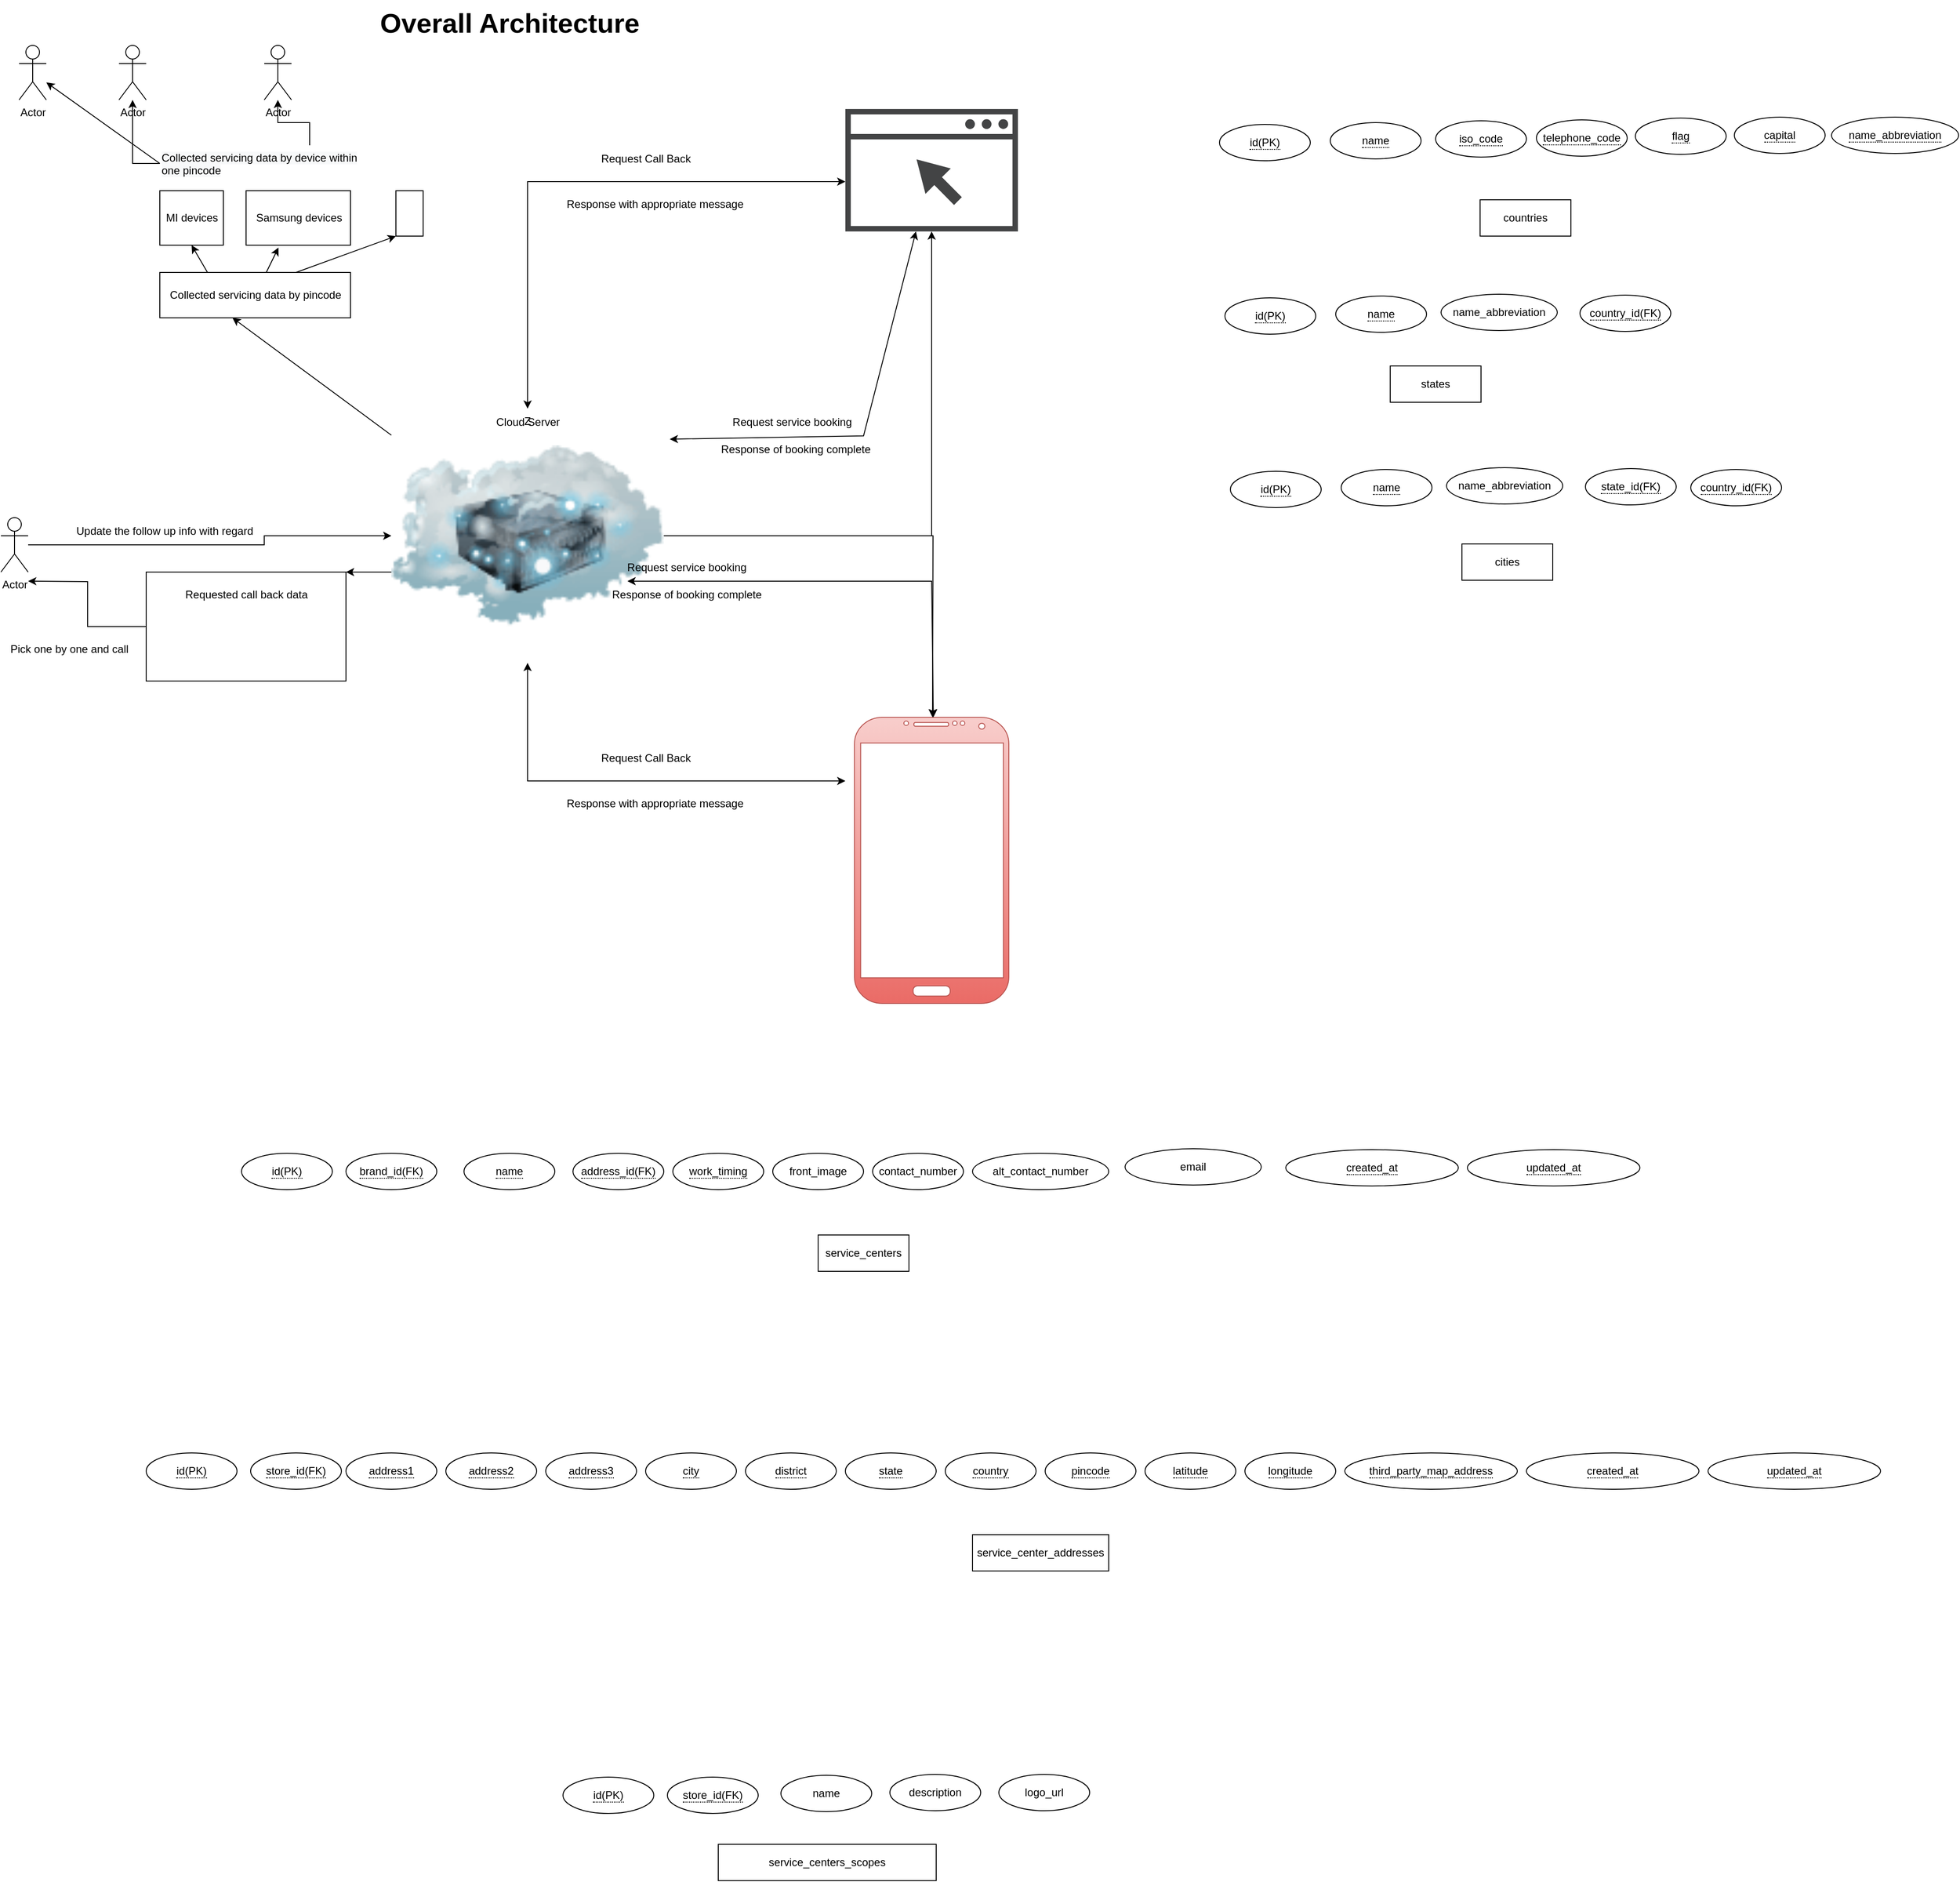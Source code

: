 <mxfile version="20.2.3" type="google"><diagram id="f_YAQ6vAk-uw1AOjDDBi" name="Page-1"><mxGraphModel grid="0" page="0" gridSize="10" guides="0" tooltips="1" connect="0" arrows="0" fold="1" pageScale="1" pageWidth="1200" pageHeight="1920" background="none" math="0" shadow="0"><root><mxCell id="0"/><mxCell id="1" parent="0"/><mxCell id="ULl6VOuViagiLzobOVL2-4" value="Z" style="group" connectable="0" vertex="1" parent="1"><mxGeometry x="470" y="450" width="300" height="280" as="geometry"/></mxCell><mxCell id="ULl6VOuViagiLzobOVL2-1" value="" style="image;html=1;image=img/lib/clip_art/networking/Cloud_Server_128x128.png" vertex="1" parent="ULl6VOuViagiLzobOVL2-4"><mxGeometry width="300" height="280" as="geometry"/></mxCell><mxCell id="ULl6VOuViagiLzobOVL2-3" value="Cloud Server" style="text;html=1;resizable=0;autosize=1;align=center;verticalAlign=middle;points=[];fillColor=none;strokeColor=none;rounded=0;" vertex="1" parent="ULl6VOuViagiLzobOVL2-4"><mxGeometry x="105" width="90" height="30" as="geometry"/></mxCell><mxCell id="ULl6VOuViagiLzobOVL2-5" value="" style="verticalLabelPosition=bottom;verticalAlign=top;html=1;shadow=0;dashed=0;strokeWidth=1;shape=mxgraph.android.phone2;strokeColor=#b85450;fillColor=#f8cecc;gradientColor=#ea6b66;" vertex="1" parent="1"><mxGeometry x="980" y="790" width="170" height="315" as="geometry"/></mxCell><mxCell id="ULl6VOuViagiLzobOVL2-6" value="" style="sketch=0;pointerEvents=1;shadow=0;dashed=0;html=1;strokeColor=none;fillColor=#434445;aspect=fixed;labelPosition=center;verticalLabelPosition=bottom;verticalAlign=top;align=center;outlineConnect=0;shape=mxgraph.vvd.web_browser;" vertex="1" parent="1"><mxGeometry x="970" y="120" width="190" height="134.9" as="geometry"/></mxCell><mxCell id="ULl6VOuViagiLzobOVL2-7" style="edgeStyle=orthogonalEdgeStyle;rounded=0;orthogonalLoop=1;jettySize=auto;html=1;strokeColor=#000000;" edge="1" parent="1" source="ULl6VOuViagiLzobOVL2-1" target="ULl6VOuViagiLzobOVL2-6"><mxGeometry relative="1" as="geometry"/></mxCell><mxCell id="ULl6VOuViagiLzobOVL2-8" style="edgeStyle=orthogonalEdgeStyle;rounded=0;orthogonalLoop=1;jettySize=auto;html=1;" edge="1" parent="1" source="ULl6VOuViagiLzobOVL2-1"><mxGeometry relative="1" as="geometry"><mxPoint x="1066" y="790" as="targetPoint"/></mxGeometry></mxCell><mxCell id="ULl6VOuViagiLzobOVL2-16" value="" style="group" connectable="0" vertex="1" parent="1"><mxGeometry x="620" y="820" width="250" height="80" as="geometry"/></mxCell><mxCell id="ULl6VOuViagiLzobOVL2-13" value="" style="endArrow=classic;startArrow=classic;html=1;rounded=0;strokeColor=#000000;" edge="1" parent="ULl6VOuViagiLzobOVL2-16" target="ULl6VOuViagiLzobOVL2-1"><mxGeometry width="50" height="50" relative="1" as="geometry"><mxPoint x="350" y="40" as="sourcePoint"/><mxPoint x="50" y="-50" as="targetPoint"/><Array as="points"><mxPoint y="40"/></Array></mxGeometry></mxCell><mxCell id="ULl6VOuViagiLzobOVL2-14" value="Request Call Back" style="text;html=1;resizable=0;autosize=1;align=center;verticalAlign=middle;points=[];fillColor=none;strokeColor=none;rounded=0;" vertex="1" parent="ULl6VOuViagiLzobOVL2-16"><mxGeometry x="70" width="120" height="30" as="geometry"/></mxCell><mxCell id="ULl6VOuViagiLzobOVL2-15" value="Response with appropriate message" style="text;html=1;resizable=0;autosize=1;align=center;verticalAlign=middle;points=[];fillColor=none;strokeColor=none;rounded=0;" vertex="1" parent="ULl6VOuViagiLzobOVL2-16"><mxGeometry x="30" y="50" width="220" height="30" as="geometry"/></mxCell><mxCell id="ULl6VOuViagiLzobOVL2-17" value="" style="group" connectable="0" vertex="1" parent="1"><mxGeometry x="620" y="160" width="250" height="80" as="geometry"/></mxCell><mxCell id="ULl6VOuViagiLzobOVL2-18" value="" style="endArrow=classic;startArrow=classic;html=1;rounded=0;strokeColor=#000000;" edge="1" parent="ULl6VOuViagiLzobOVL2-17" target="ULl6VOuViagiLzobOVL2-3"><mxGeometry width="50" height="50" relative="1" as="geometry"><mxPoint x="350" y="40" as="sourcePoint"/><mxPoint x="50" y="-50" as="targetPoint"/><Array as="points"><mxPoint y="40"/></Array></mxGeometry></mxCell><mxCell id="ULl6VOuViagiLzobOVL2-19" value="Request Call Back" style="text;html=1;resizable=0;autosize=1;align=center;verticalAlign=middle;points=[];fillColor=none;strokeColor=none;rounded=0;" vertex="1" parent="ULl6VOuViagiLzobOVL2-17"><mxGeometry x="70" width="120" height="30" as="geometry"/></mxCell><mxCell id="ULl6VOuViagiLzobOVL2-20" value="Response with appropriate message" style="text;html=1;resizable=0;autosize=1;align=center;verticalAlign=middle;points=[];fillColor=none;strokeColor=none;rounded=0;" vertex="1" parent="ULl6VOuViagiLzobOVL2-17"><mxGeometry x="30" y="50" width="220" height="30" as="geometry"/></mxCell><mxCell id="ULl6VOuViagiLzobOVL2-21" value="Overall Architecture" style="text;html=1;resizable=0;autosize=1;align=center;verticalAlign=middle;points=[];fillColor=none;strokeColor=none;rounded=0;fontStyle=1;fontSize=30;" vertex="1" parent="1"><mxGeometry x="445" width="310" height="50" as="geometry"/></mxCell><mxCell id="ULl6VOuViagiLzobOVL2-25" value="" style="group" connectable="0" vertex="1" parent="1"><mxGeometry x="820" y="450" width="170" height="60" as="geometry"/></mxCell><mxCell id="ULl6VOuViagiLzobOVL2-22" value="" style="endArrow=classic;startArrow=classic;html=1;rounded=0;fontSize=30;strokeColor=#000000;exitX=1.022;exitY=0.12;exitDx=0;exitDy=0;exitPerimeter=0;" edge="1" parent="ULl6VOuViagiLzobOVL2-25" source="ULl6VOuViagiLzobOVL2-1" target="ULl6VOuViagiLzobOVL2-6"><mxGeometry width="50" height="50" relative="1" as="geometry"><mxPoint x="23.721" y="30" as="sourcePoint"/><mxPoint x="126.512" y="-160" as="targetPoint"/><Array as="points"><mxPoint x="170" y="30"/></Array></mxGeometry></mxCell><mxCell id="ULl6VOuViagiLzobOVL2-23" value="Request service booking" style="text;html=1;resizable=0;autosize=1;align=center;verticalAlign=middle;points=[];fillColor=none;strokeColor=none;rounded=0;fontSize=12;" vertex="1" parent="ULl6VOuViagiLzobOVL2-25"><mxGeometry x="15.814" width="150" height="30" as="geometry"/></mxCell><mxCell id="ULl6VOuViagiLzobOVL2-24" value="Response of booking complete" style="text;html=1;resizable=0;autosize=1;align=center;verticalAlign=middle;points=[];fillColor=none;strokeColor=none;rounded=0;fontSize=12;" vertex="1" parent="ULl6VOuViagiLzobOVL2-25"><mxGeometry y="30" width="190" height="30" as="geometry"/></mxCell><mxCell id="ULl6VOuViagiLzobOVL2-26" value="" style="group" connectable="0" vertex="1" parent="1"><mxGeometry x="700" y="610" width="215" height="60" as="geometry"/></mxCell><mxCell id="ULl6VOuViagiLzobOVL2-27" value="" style="endArrow=classic;startArrow=classic;html=1;rounded=0;fontSize=30;strokeColor=#000000;exitX=1.022;exitY=0.12;exitDx=0;exitDy=0;exitPerimeter=0;entryX=0.511;entryY=0;entryDx=0;entryDy=0;entryPerimeter=0;" edge="1" parent="ULl6VOuViagiLzobOVL2-26" target="ULl6VOuViagiLzobOVL2-5"><mxGeometry width="50" height="50" relative="1" as="geometry"><mxPoint x="30" y="30" as="sourcePoint"/><mxPoint x="160" y="-160" as="targetPoint"/><Array as="points"><mxPoint x="365" y="30"/></Array></mxGeometry></mxCell><mxCell id="ULl6VOuViagiLzobOVL2-28" value="Request service booking" style="text;html=1;resizable=0;autosize=1;align=center;verticalAlign=middle;points=[];fillColor=none;strokeColor=none;rounded=0;fontSize=12;" vertex="1" parent="ULl6VOuViagiLzobOVL2-26"><mxGeometry x="20" width="150" height="30" as="geometry"/></mxCell><mxCell id="ULl6VOuViagiLzobOVL2-29" value="Response of booking complete" style="text;html=1;resizable=0;autosize=1;align=center;verticalAlign=middle;points=[];fillColor=none;strokeColor=none;rounded=0;fontSize=12;" vertex="1" parent="ULl6VOuViagiLzobOVL2-26"><mxGeometry y="30" width="190" height="30" as="geometry"/></mxCell><mxCell id="ULl6VOuViagiLzobOVL2-32" value="" style="group" connectable="0" vertex="1" parent="1"><mxGeometry x="215" y="300" width="210" height="50" as="geometry"/></mxCell><mxCell id="ULl6VOuViagiLzobOVL2-30" value="" style="rounded=0;whiteSpace=wrap;html=1;fontSize=12;" vertex="1" parent="ULl6VOuViagiLzobOVL2-32"><mxGeometry width="210" height="50" as="geometry"/></mxCell><mxCell id="ULl6VOuViagiLzobOVL2-31" value="Collected servicing data by pincode" style="text;html=1;resizable=0;autosize=1;align=center;verticalAlign=middle;points=[];fillColor=none;strokeColor=none;rounded=0;fontSize=12;" vertex="1" parent="ULl6VOuViagiLzobOVL2-32"><mxGeometry y="10" width="210" height="30" as="geometry"/></mxCell><mxCell id="ULl6VOuViagiLzobOVL2-33" value="" style="endArrow=classic;html=1;rounded=0;fontSize=12;strokeColor=#000000;" edge="1" parent="1" source="ULl6VOuViagiLzobOVL2-1"><mxGeometry width="50" height="50" relative="1" as="geometry"><mxPoint x="385.0" y="410" as="sourcePoint"/><mxPoint x="295" y="350" as="targetPoint"/></mxGeometry></mxCell><mxCell id="ULl6VOuViagiLzobOVL2-52" style="edgeStyle=orthogonalEdgeStyle;rounded=0;orthogonalLoop=1;jettySize=auto;html=1;fontSize=12;strokeColor=#000000;" edge="1" parent="1" source="ULl6VOuViagiLzobOVL2-35" target="ULl6VOuViagiLzobOVL2-47"><mxGeometry relative="1" as="geometry"/></mxCell><mxCell id="ULl6VOuViagiLzobOVL2-53" style="edgeStyle=orthogonalEdgeStyle;rounded=0;orthogonalLoop=1;jettySize=auto;html=1;exitX=0.75;exitY=0;exitDx=0;exitDy=0;fontSize=12;strokeColor=#000000;" edge="1" parent="1" source="ULl6VOuViagiLzobOVL2-35" target="ULl6VOuViagiLzobOVL2-50"><mxGeometry relative="1" as="geometry"/></mxCell><mxCell id="ULl6VOuViagiLzobOVL2-35" value="&lt;span style=&quot;color: rgb(0, 0, 0); font-family: Helvetica; font-size: 12px; font-style: normal; font-variant-ligatures: normal; font-variant-caps: normal; font-weight: 400; letter-spacing: normal; orphans: 2; text-align: center; text-indent: 0px; text-transform: none; widows: 2; word-spacing: 0px; -webkit-text-stroke-width: 0px; background-color: rgb(248, 249, 250); text-decoration-thickness: initial; text-decoration-style: initial; text-decoration-color: initial; float: none; display: inline !important;&quot;&gt;Collected servicing data by device within one pincode&lt;/span&gt;" style="text;whiteSpace=wrap;html=1;fontSize=12;" vertex="1" parent="1"><mxGeometry x="215" y="160" width="220" height="40" as="geometry"/></mxCell><mxCell id="ULl6VOuViagiLzobOVL2-37" value="" style="group" connectable="0" vertex="1" parent="1"><mxGeometry x="210" y="210" width="80" height="60" as="geometry"/></mxCell><mxCell id="ULl6VOuViagiLzobOVL2-34" value="" style="rounded=0;whiteSpace=wrap;html=1;fontSize=12;" vertex="1" parent="ULl6VOuViagiLzobOVL2-37"><mxGeometry x="5" width="70" height="60" as="geometry"/></mxCell><mxCell id="ULl6VOuViagiLzobOVL2-36" value="MI devices" style="text;html=1;resizable=0;autosize=1;align=center;verticalAlign=middle;points=[];fillColor=none;strokeColor=none;rounded=0;fontSize=12;" vertex="1" parent="ULl6VOuViagiLzobOVL2-37"><mxGeometry y="15" width="80" height="30" as="geometry"/></mxCell><mxCell id="ULl6VOuViagiLzobOVL2-38" value="" style="group" connectable="0" vertex="1" parent="1"><mxGeometry x="305" y="210" width="120" height="60" as="geometry"/></mxCell><mxCell id="ULl6VOuViagiLzobOVL2-39" value="" style="rounded=0;whiteSpace=wrap;html=1;fontSize=12;" vertex="1" parent="ULl6VOuViagiLzobOVL2-38"><mxGeometry x="5" width="115" height="60" as="geometry"/></mxCell><mxCell id="ULl6VOuViagiLzobOVL2-40" value="Samsung devices" style="text;html=1;resizable=0;autosize=1;align=center;verticalAlign=middle;points=[];fillColor=none;strokeColor=none;rounded=0;fontSize=12;" vertex="1" parent="ULl6VOuViagiLzobOVL2-38"><mxGeometry x="2.5" y="15" width="120" height="30" as="geometry"/></mxCell><mxCell id="ULl6VOuViagiLzobOVL2-41" value="" style="shape=image;html=1;verticalAlign=top;verticalLabelPosition=bottom;labelBackgroundColor=#ffffff;imageAspect=0;aspect=fixed;image=https://cdn4.iconfinder.com/data/icons/essential-app-1/16/dot-more-menu-hide-128.png;fontSize=12;" vertex="1" parent="1"><mxGeometry x="435" y="225" width="30" height="30" as="geometry"/></mxCell><mxCell id="ULl6VOuViagiLzobOVL2-42" value="" style="rounded=0;whiteSpace=wrap;html=1;fontSize=12;" vertex="1" parent="1"><mxGeometry x="475" y="210" width="30" height="50" as="geometry"/></mxCell><mxCell id="ULl6VOuViagiLzobOVL2-43" value="" style="endArrow=classic;html=1;rounded=0;fontSize=12;strokeColor=#000000;entryX=0.5;entryY=1;entryDx=0;entryDy=0;exitX=0.25;exitY=0;exitDx=0;exitDy=0;" edge="1" parent="1" source="ULl6VOuViagiLzobOVL2-30" target="ULl6VOuViagiLzobOVL2-34"><mxGeometry width="50" height="50" relative="1" as="geometry"><mxPoint x="275" y="310" as="sourcePoint"/><mxPoint x="325" y="260" as="targetPoint"/></mxGeometry></mxCell><mxCell id="ULl6VOuViagiLzobOVL2-44" value="" style="endArrow=classic;html=1;rounded=0;fontSize=12;strokeColor=#000000;entryX=0.31;entryY=1.044;entryDx=0;entryDy=0;entryPerimeter=0;" edge="1" parent="1" source="ULl6VOuViagiLzobOVL2-30" target="ULl6VOuViagiLzobOVL2-39"><mxGeometry width="50" height="50" relative="1" as="geometry"><mxPoint x="277.5" y="310" as="sourcePoint"/><mxPoint x="260" y="280" as="targetPoint"/></mxGeometry></mxCell><mxCell id="ULl6VOuViagiLzobOVL2-45" value="" style="endArrow=classic;html=1;rounded=0;fontSize=12;strokeColor=#000000;entryX=0;entryY=1;entryDx=0;entryDy=0;" edge="1" parent="1" target="ULl6VOuViagiLzobOVL2-42"><mxGeometry width="50" height="50" relative="1" as="geometry"><mxPoint x="365" y="300" as="sourcePoint"/><mxPoint x="355.65" y="282.64" as="targetPoint"/></mxGeometry></mxCell><mxCell id="ULl6VOuViagiLzobOVL2-46" value="Actor" style="shape=umlActor;verticalLabelPosition=bottom;verticalAlign=top;html=1;outlineConnect=0;fontSize=12;" vertex="1" parent="1"><mxGeometry x="60" y="50" width="30" height="60" as="geometry"/></mxCell><mxCell id="ULl6VOuViagiLzobOVL2-47" value="Actor" style="shape=umlActor;verticalLabelPosition=bottom;verticalAlign=top;html=1;outlineConnect=0;fontSize=12;" vertex="1" parent="1"><mxGeometry x="170" y="50" width="30" height="60" as="geometry"/></mxCell><mxCell id="ULl6VOuViagiLzobOVL2-48" value="" style="shape=image;html=1;verticalAlign=top;verticalLabelPosition=bottom;labelBackgroundColor=#ffffff;imageAspect=0;aspect=fixed;image=https://cdn4.iconfinder.com/data/icons/essential-app-1/16/dot-more-menu-hide-128.png;fontSize=12;" vertex="1" parent="1"><mxGeometry x="250" y="65" width="30" height="30" as="geometry"/></mxCell><mxCell id="ULl6VOuViagiLzobOVL2-50" value="Actor" style="shape=umlActor;verticalLabelPosition=bottom;verticalAlign=top;html=1;outlineConnect=0;fontSize=12;" vertex="1" parent="1"><mxGeometry x="330" y="50" width="30" height="60" as="geometry"/></mxCell><mxCell id="ULl6VOuViagiLzobOVL2-51" value="" style="endArrow=classic;html=1;rounded=0;fontSize=12;strokeColor=#000000;exitX=0;exitY=0.5;exitDx=0;exitDy=0;" edge="1" parent="1" source="ULl6VOuViagiLzobOVL2-35" target="ULl6VOuViagiLzobOVL2-46"><mxGeometry width="50" height="50" relative="1" as="geometry"><mxPoint x="280" y="220" as="sourcePoint"/><mxPoint x="330" y="170" as="targetPoint"/></mxGeometry></mxCell><mxCell id="ULl6VOuViagiLzobOVL2-58" style="edgeStyle=orthogonalEdgeStyle;rounded=0;orthogonalLoop=1;jettySize=auto;html=1;exitX=0;exitY=0.5;exitDx=0;exitDy=0;fontSize=12;strokeColor=#000000;" edge="1" parent="1" source="ULl6VOuViagiLzobOVL2-54"><mxGeometry relative="1" as="geometry"><mxPoint x="70" y="640" as="targetPoint"/></mxGeometry></mxCell><mxCell id="ULl6VOuViagiLzobOVL2-54" value="" style="rounded=0;whiteSpace=wrap;html=1;fontSize=12;" vertex="1" parent="1"><mxGeometry x="200" y="630" width="220" height="120" as="geometry"/></mxCell><mxCell id="ULl6VOuViagiLzobOVL2-55" value="Requested call back data" style="text;html=1;resizable=0;autosize=1;align=center;verticalAlign=middle;points=[];fillColor=none;strokeColor=none;rounded=0;fontSize=12;" vertex="1" parent="1"><mxGeometry x="230" y="640" width="160" height="30" as="geometry"/></mxCell><mxCell id="ULl6VOuViagiLzobOVL2-56" value="" style="endArrow=classic;html=1;rounded=0;fontSize=12;strokeColor=#000000;exitX=0;exitY=0.643;exitDx=0;exitDy=0;exitPerimeter=0;entryX=1;entryY=0;entryDx=0;entryDy=0;" edge="1" parent="1" source="ULl6VOuViagiLzobOVL2-1" target="ULl6VOuViagiLzobOVL2-54"><mxGeometry width="50" height="50" relative="1" as="geometry"><mxPoint x="480" y="478.462" as="sourcePoint"/><mxPoint x="305" y="360" as="targetPoint"/></mxGeometry></mxCell><mxCell id="ULl6VOuViagiLzobOVL2-61" style="edgeStyle=orthogonalEdgeStyle;rounded=0;orthogonalLoop=1;jettySize=auto;html=1;fontSize=12;strokeColor=#000000;" edge="1" parent="1" source="ULl6VOuViagiLzobOVL2-57" target="ULl6VOuViagiLzobOVL2-1"><mxGeometry relative="1" as="geometry"><Array as="points"><mxPoint x="330" y="600"/><mxPoint x="330" y="590"/></Array></mxGeometry></mxCell><mxCell id="ULl6VOuViagiLzobOVL2-57" value="Actor" style="shape=umlActor;verticalLabelPosition=bottom;verticalAlign=top;html=1;outlineConnect=0;fontSize=12;" vertex="1" parent="1"><mxGeometry x="40" y="570" width="30" height="60" as="geometry"/></mxCell><mxCell id="ULl6VOuViagiLzobOVL2-59" value="Pick one by one and call" style="text;html=1;resizable=0;autosize=1;align=center;verticalAlign=middle;points=[];fillColor=none;strokeColor=none;rounded=0;fontSize=12;" vertex="1" parent="1"><mxGeometry x="40" y="700" width="150" height="30" as="geometry"/></mxCell><mxCell id="ULl6VOuViagiLzobOVL2-62" value="Update the follow up info with regard" style="text;html=1;resizable=0;autosize=1;align=center;verticalAlign=middle;points=[];fillColor=none;strokeColor=none;rounded=0;fontSize=12;" vertex="1" parent="1"><mxGeometry x="110" y="570" width="220" height="30" as="geometry"/></mxCell><mxCell id="cnm23_oRIpfg3zVKAT0x-1" value="&lt;span style=&quot;border-bottom: 1px dotted&quot;&gt;id(PK)&lt;/span&gt;" style="ellipse;whiteSpace=wrap;html=1;align=center;" vertex="1" parent="1"><mxGeometry x="305" y="1270" width="100" height="40" as="geometry"/></mxCell><mxCell id="cnm23_oRIpfg3zVKAT0x-2" value="service_centers" style="whiteSpace=wrap;html=1;align=center;" vertex="1" parent="1"><mxGeometry x="940" y="1360" width="100" height="40" as="geometry"/></mxCell><mxCell id="cnm23_oRIpfg3zVKAT0x-3" value="&lt;span style=&quot;border-bottom: 1px dotted&quot;&gt;brand_id(FK)&lt;/span&gt;" style="ellipse;whiteSpace=wrap;html=1;align=center;" vertex="1" parent="1"><mxGeometry x="420" y="1270" width="100" height="40" as="geometry"/></mxCell><mxCell id="cnm23_oRIpfg3zVKAT0x-4" value="&lt;span style=&quot;border-bottom: 1px dotted&quot;&gt;name&lt;/span&gt;" style="ellipse;whiteSpace=wrap;html=1;align=center;" vertex="1" parent="1"><mxGeometry x="550" y="1270" width="100" height="40" as="geometry"/></mxCell><mxCell id="cnm23_oRIpfg3zVKAT0x-5" value="&lt;span style=&quot;border-bottom: 1px dotted&quot;&gt;address_id(FK)&lt;/span&gt;" style="ellipse;whiteSpace=wrap;html=1;align=center;" vertex="1" parent="1"><mxGeometry x="670" y="1270" width="100" height="40" as="geometry"/></mxCell><mxCell id="cnm23_oRIpfg3zVKAT0x-6" value="&lt;span style=&quot;border-bottom: 1px dotted&quot;&gt;work_timing&lt;/span&gt;" style="ellipse;whiteSpace=wrap;html=1;align=center;" vertex="1" parent="1"><mxGeometry x="780" y="1270" width="100" height="40" as="geometry"/></mxCell><mxCell id="cnm23_oRIpfg3zVKAT0x-7" value="front_image" style="ellipse;whiteSpace=wrap;html=1;align=center;" vertex="1" parent="1"><mxGeometry x="890" y="1270" width="100" height="40" as="geometry"/></mxCell><mxCell id="cnm23_oRIpfg3zVKAT0x-9" value="contact_number" style="ellipse;whiteSpace=wrap;html=1;align=center;" vertex="1" parent="1"><mxGeometry x="1000" y="1270" width="100" height="40" as="geometry"/></mxCell><mxCell id="cnm23_oRIpfg3zVKAT0x-10" value="alt_contact_number" style="ellipse;whiteSpace=wrap;html=1;align=center;" vertex="1" parent="1"><mxGeometry x="1110" y="1270" width="150" height="40" as="geometry"/></mxCell><mxCell id="cnm23_oRIpfg3zVKAT0x-11" value="service_center_addresses" style="whiteSpace=wrap;html=1;align=center;" vertex="1" parent="1"><mxGeometry x="1110" y="1690" width="150" height="40" as="geometry"/></mxCell><mxCell id="cnm23_oRIpfg3zVKAT0x-12" value="&lt;span style=&quot;border-bottom: 1px dotted&quot;&gt;id(PK)&lt;/span&gt;" style="ellipse;whiteSpace=wrap;html=1;align=center;" vertex="1" parent="1"><mxGeometry x="200" y="1600" width="100" height="40" as="geometry"/></mxCell><mxCell id="cnm23_oRIpfg3zVKAT0x-13" value="&lt;span style=&quot;border-bottom: 1px dotted&quot;&gt;address1&lt;/span&gt;" style="ellipse;whiteSpace=wrap;html=1;align=center;" vertex="1" parent="1"><mxGeometry x="420" y="1600" width="100" height="40" as="geometry"/></mxCell><mxCell id="cnm23_oRIpfg3zVKAT0x-14" value="&lt;span style=&quot;border-bottom: 1px dotted&quot;&gt;address2&lt;/span&gt;" style="ellipse;whiteSpace=wrap;html=1;align=center;" vertex="1" parent="1"><mxGeometry x="530" y="1600" width="100" height="40" as="geometry"/></mxCell><mxCell id="cnm23_oRIpfg3zVKAT0x-15" value="&lt;span style=&quot;border-bottom: 1px dotted&quot;&gt;address3&lt;/span&gt;" style="ellipse;whiteSpace=wrap;html=1;align=center;" vertex="1" parent="1"><mxGeometry x="640" y="1600" width="100" height="40" as="geometry"/></mxCell><mxCell id="cnm23_oRIpfg3zVKAT0x-16" value="&lt;span style=&quot;border-bottom: 1px dotted&quot;&gt;city&lt;br&gt;&lt;/span&gt;" style="ellipse;whiteSpace=wrap;html=1;align=center;" vertex="1" parent="1"><mxGeometry x="750" y="1600" width="100" height="40" as="geometry"/></mxCell><mxCell id="cnm23_oRIpfg3zVKAT0x-18" value="&lt;span style=&quot;border-bottom: 1px dotted&quot;&gt;district&lt;br&gt;&lt;/span&gt;" style="ellipse;whiteSpace=wrap;html=1;align=center;" vertex="1" parent="1"><mxGeometry x="860" y="1600" width="100" height="40" as="geometry"/></mxCell><mxCell id="cnm23_oRIpfg3zVKAT0x-19" value="&lt;span style=&quot;border-bottom: 1px dotted&quot;&gt;state&lt;br&gt;&lt;/span&gt;" style="ellipse;whiteSpace=wrap;html=1;align=center;" vertex="1" parent="1"><mxGeometry x="970" y="1600" width="100" height="40" as="geometry"/></mxCell><mxCell id="cnm23_oRIpfg3zVKAT0x-20" value="&lt;span style=&quot;border-bottom: 1px dotted&quot;&gt;store_id(FK)&lt;/span&gt;" style="ellipse;whiteSpace=wrap;html=1;align=center;" vertex="1" parent="1"><mxGeometry x="315" y="1600" width="100" height="40" as="geometry"/></mxCell><mxCell id="cnm23_oRIpfg3zVKAT0x-21" value="&lt;span style=&quot;border-bottom: 1px dotted&quot;&gt;country&lt;br&gt;&lt;/span&gt;" style="ellipse;whiteSpace=wrap;html=1;align=center;" vertex="1" parent="1"><mxGeometry x="1080" y="1600" width="100" height="40" as="geometry"/></mxCell><mxCell id="cnm23_oRIpfg3zVKAT0x-22" value="&lt;span style=&quot;border-bottom: 1px dotted&quot;&gt;pincode&lt;br&gt;&lt;/span&gt;" style="ellipse;whiteSpace=wrap;html=1;align=center;" vertex="1" parent="1"><mxGeometry x="1190" y="1600" width="100" height="40" as="geometry"/></mxCell><mxCell id="cnm23_oRIpfg3zVKAT0x-23" value="&lt;span style=&quot;border-bottom: 1px dotted&quot;&gt;latitude&lt;br&gt;&lt;/span&gt;" style="ellipse;whiteSpace=wrap;html=1;align=center;" vertex="1" parent="1"><mxGeometry x="1300" y="1600" width="100" height="40" as="geometry"/></mxCell><mxCell id="cnm23_oRIpfg3zVKAT0x-24" value="&lt;span style=&quot;border-bottom: 1px dotted&quot;&gt;longitude&lt;br&gt;&lt;/span&gt;" style="ellipse;whiteSpace=wrap;html=1;align=center;" vertex="1" parent="1"><mxGeometry x="1410" y="1600" width="100" height="40" as="geometry"/></mxCell><mxCell id="cnm23_oRIpfg3zVKAT0x-25" value="&lt;span style=&quot;border-bottom: 1px dotted&quot;&gt;third_party_map_address&lt;br&gt;&lt;/span&gt;" style="ellipse;whiteSpace=wrap;html=1;align=center;" vertex="1" parent="1"><mxGeometry x="1520" y="1600" width="190" height="40" as="geometry"/></mxCell><mxCell id="cnm23_oRIpfg3zVKAT0x-26" value="&lt;span style=&quot;border-bottom: 1px dotted&quot;&gt;created_at&lt;br&gt;&lt;/span&gt;" style="ellipse;whiteSpace=wrap;html=1;align=center;" vertex="1" parent="1"><mxGeometry x="1720" y="1600" width="190" height="40" as="geometry"/></mxCell><mxCell id="cnm23_oRIpfg3zVKAT0x-27" value="&lt;span style=&quot;border-bottom: 1px dotted&quot;&gt;updated_at&lt;br&gt;&lt;/span&gt;" style="ellipse;whiteSpace=wrap;html=1;align=center;" vertex="1" parent="1"><mxGeometry x="1920" y="1600" width="190" height="40" as="geometry"/></mxCell><mxCell id="cnm23_oRIpfg3zVKAT0x-28" value="&lt;span style=&quot;border-bottom: 1px dotted&quot;&gt;created_at&lt;br&gt;&lt;/span&gt;" style="ellipse;whiteSpace=wrap;html=1;align=center;" vertex="1" parent="1"><mxGeometry x="1455" y="1266" width="190" height="40" as="geometry"/></mxCell><mxCell id="cnm23_oRIpfg3zVKAT0x-29" value="&lt;span style=&quot;border-bottom: 1px dotted&quot;&gt;updated_at&lt;br&gt;&lt;/span&gt;" style="ellipse;whiteSpace=wrap;html=1;align=center;" vertex="1" parent="1"><mxGeometry x="1655" y="1266" width="190" height="40" as="geometry"/></mxCell><mxCell id="cnm23_oRIpfg3zVKAT0x-30" value="countries" style="whiteSpace=wrap;html=1;align=center;" vertex="1" parent="1"><mxGeometry x="1669" y="220" width="100" height="40" as="geometry"/></mxCell><mxCell id="cnm23_oRIpfg3zVKAT0x-31" value="&lt;span style=&quot;border-bottom: 1px dotted&quot;&gt;id(PK)&lt;/span&gt;" style="ellipse;whiteSpace=wrap;html=1;align=center;" vertex="1" parent="1"><mxGeometry x="1382" y="137" width="100" height="40" as="geometry"/></mxCell><mxCell id="cnm23_oRIpfg3zVKAT0x-32" value="&lt;span style=&quot;border-bottom: 1px dotted&quot;&gt;name&lt;/span&gt;" style="ellipse;whiteSpace=wrap;html=1;align=center;" vertex="1" parent="1"><mxGeometry x="1504" y="135" width="100" height="40" as="geometry"/></mxCell><mxCell id="cnm23_oRIpfg3zVKAT0x-33" value="&lt;span style=&quot;border-bottom: 1px dotted&quot;&gt;iso_code&lt;/span&gt;" style="ellipse;whiteSpace=wrap;html=1;align=center;" vertex="1" parent="1"><mxGeometry x="1620" y="133" width="100" height="40" as="geometry"/></mxCell><mxCell id="cnm23_oRIpfg3zVKAT0x-34" value="&lt;span style=&quot;border-bottom: 1px dotted&quot;&gt;telephone_code&lt;/span&gt;" style="ellipse;whiteSpace=wrap;html=1;align=center;" vertex="1" parent="1"><mxGeometry x="1731" y="132" width="100" height="40" as="geometry"/></mxCell><mxCell id="cnm23_oRIpfg3zVKAT0x-35" value="&lt;span style=&quot;border-bottom: 1px dotted&quot;&gt;flag&lt;/span&gt;" style="ellipse;whiteSpace=wrap;html=1;align=center;" vertex="1" parent="1"><mxGeometry x="1840" y="130" width="100" height="40" as="geometry"/></mxCell><mxCell id="cnm23_oRIpfg3zVKAT0x-36" value="&lt;span style=&quot;border-bottom: 1px dotted&quot;&gt;capital&lt;/span&gt;" style="ellipse;whiteSpace=wrap;html=1;align=center;" vertex="1" parent="1"><mxGeometry x="1949" y="129" width="100" height="40" as="geometry"/></mxCell><mxCell id="cnm23_oRIpfg3zVKAT0x-37" value="states" style="whiteSpace=wrap;html=1;align=center;" vertex="1" parent="1"><mxGeometry x="1570" y="403" width="100" height="40" as="geometry"/></mxCell><mxCell id="cnm23_oRIpfg3zVKAT0x-38" value="&lt;span style=&quot;border-bottom: 1px dotted&quot;&gt;id(PK)&lt;/span&gt;" style="ellipse;whiteSpace=wrap;html=1;align=center;" vertex="1" parent="1"><mxGeometry x="1388" y="328" width="100" height="40" as="geometry"/></mxCell><mxCell id="cnm23_oRIpfg3zVKAT0x-39" value="&lt;span style=&quot;border-bottom: 1px dotted&quot;&gt;name&lt;/span&gt;" style="ellipse;whiteSpace=wrap;html=1;align=center;" vertex="1" parent="1"><mxGeometry x="1510" y="326" width="100" height="40" as="geometry"/></mxCell><mxCell id="cnm23_oRIpfg3zVKAT0x-40" value="name_abbreviation" style="ellipse;whiteSpace=wrap;html=1;align=center;" vertex="1" parent="1"><mxGeometry x="1626" y="324" width="128" height="40" as="geometry"/></mxCell><mxCell id="cnm23_oRIpfg3zVKAT0x-41" value="&lt;span style=&quot;border-bottom: 1px dotted&quot;&gt;country_id(FK)&lt;/span&gt;" style="ellipse;whiteSpace=wrap;html=1;align=center;" vertex="1" parent="1"><mxGeometry x="1779" y="325" width="100" height="40" as="geometry"/></mxCell><mxCell id="cnm23_oRIpfg3zVKAT0x-44" value="&lt;span style=&quot;border-bottom: 1px dotted&quot;&gt;name_abbreviation&lt;/span&gt;" style="ellipse;whiteSpace=wrap;html=1;align=center;" vertex="1" parent="1"><mxGeometry x="2056" y="129" width="140" height="40" as="geometry"/></mxCell><mxCell id="cnm23_oRIpfg3zVKAT0x-45" value="cities" style="whiteSpace=wrap;html=1;align=center;" vertex="1" parent="1"><mxGeometry x="1649" y="599" width="100" height="40" as="geometry"/></mxCell><mxCell id="cnm23_oRIpfg3zVKAT0x-46" value="&lt;span style=&quot;border-bottom: 1px dotted&quot;&gt;id(PK)&lt;/span&gt;" style="ellipse;whiteSpace=wrap;html=1;align=center;" vertex="1" parent="1"><mxGeometry x="1394" y="519" width="100" height="40" as="geometry"/></mxCell><mxCell id="cnm23_oRIpfg3zVKAT0x-47" value="&lt;span style=&quot;border-bottom: 1px dotted&quot;&gt;name&lt;/span&gt;" style="ellipse;whiteSpace=wrap;html=1;align=center;" vertex="1" parent="1"><mxGeometry x="1516" y="517" width="100" height="40" as="geometry"/></mxCell><mxCell id="cnm23_oRIpfg3zVKAT0x-48" value="name_abbreviation" style="ellipse;whiteSpace=wrap;html=1;align=center;" vertex="1" parent="1"><mxGeometry x="1632" y="515" width="128" height="40" as="geometry"/></mxCell><mxCell id="cnm23_oRIpfg3zVKAT0x-49" value="&lt;span style=&quot;border-bottom: 1px dotted&quot;&gt;state_id(FK)&lt;/span&gt;" style="ellipse;whiteSpace=wrap;html=1;align=center;" vertex="1" parent="1"><mxGeometry x="1785" y="516" width="100" height="40" as="geometry"/></mxCell><mxCell id="cnm23_oRIpfg3zVKAT0x-50" value="&lt;span style=&quot;border-bottom: 1px dotted&quot;&gt;country_id(FK)&lt;/span&gt;" style="ellipse;whiteSpace=wrap;html=1;align=center;" vertex="1" parent="1"><mxGeometry x="1901" y="517" width="100" height="40" as="geometry"/></mxCell><mxCell id="L-PXKRz0Rx2u5g3iDmEZ-1" value="email" style="ellipse;whiteSpace=wrap;html=1;align=center;" vertex="1" parent="1"><mxGeometry x="1278" y="1265" width="150" height="40" as="geometry"/></mxCell><mxCell id="L-PXKRz0Rx2u5g3iDmEZ-2" value="service_centers_scopes" style="whiteSpace=wrap;html=1;align=center;" vertex="1" parent="1"><mxGeometry x="830" y="2031" width="240" height="40" as="geometry"/></mxCell><mxCell id="L-PXKRz0Rx2u5g3iDmEZ-3" value="&lt;span style=&quot;border-bottom: 1px dotted&quot;&gt;id(PK)&lt;/span&gt;" style="ellipse;whiteSpace=wrap;html=1;align=center;" vertex="1" parent="1"><mxGeometry x="659" y="1957" width="100" height="40" as="geometry"/></mxCell><mxCell id="L-PXKRz0Rx2u5g3iDmEZ-4" value="&lt;span style=&quot;border-bottom: 1px dotted&quot;&gt;store_id(FK)&lt;/span&gt;" style="ellipse;whiteSpace=wrap;html=1;align=center;" vertex="1" parent="1"><mxGeometry x="774" y="1957" width="100" height="40" as="geometry"/></mxCell><mxCell id="L-PXKRz0Rx2u5g3iDmEZ-5" value="name" style="ellipse;whiteSpace=wrap;html=1;align=center;" vertex="1" parent="1"><mxGeometry x="899" y="1955" width="100" height="40" as="geometry"/></mxCell><mxCell id="L-PXKRz0Rx2u5g3iDmEZ-6" value="description" style="ellipse;whiteSpace=wrap;html=1;align=center;" vertex="1" parent="1"><mxGeometry x="1019" y="1954" width="100" height="40" as="geometry"/></mxCell><mxCell id="L-PXKRz0Rx2u5g3iDmEZ-7" value="logo_url" style="ellipse;whiteSpace=wrap;html=1;align=center;" vertex="1" parent="1"><mxGeometry x="1139" y="1954" width="100" height="40" as="geometry"/></mxCell></root></mxGraphModel></diagram></mxfile>